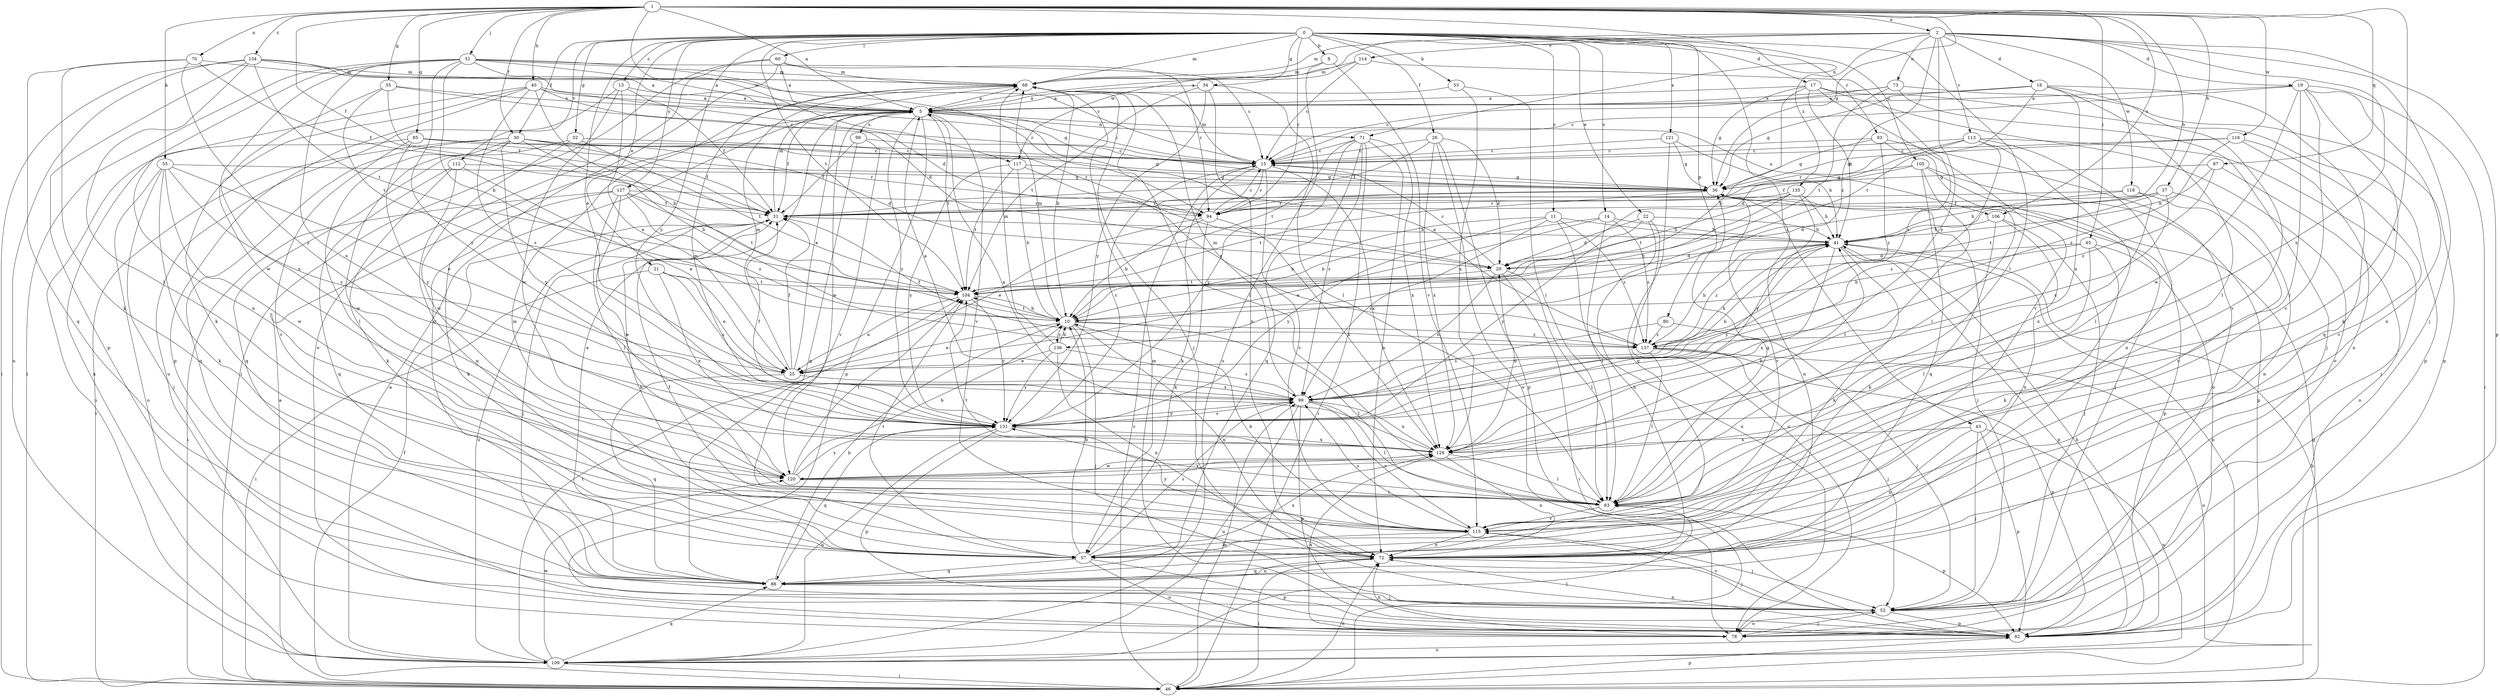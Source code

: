 strict digraph  {
0;
1;
2;
5;
8;
10;
11;
13;
14;
15;
17;
18;
19;
20;
21;
22;
25;
26;
30;
31;
32;
34;
35;
36;
37;
40;
41;
43;
45;
46;
51;
52;
53;
55;
57;
60;
63;
68;
70;
71;
72;
73;
78;
80;
82;
85;
87;
88;
93;
94;
98;
99;
104;
105;
106;
109;
112;
113;
114;
115;
116;
117;
118;
120;
121;
126;
127;
131;
134;
135;
136;
137;
0 -> 8  [label=b];
0 -> 11  [label=c];
0 -> 13  [label=c];
0 -> 14  [label=c];
0 -> 17  [label=d];
0 -> 21  [label=e];
0 -> 22  [label=e];
0 -> 25  [label=e];
0 -> 26  [label=f];
0 -> 30  [label=f];
0 -> 32  [label=g];
0 -> 34  [label=g];
0 -> 43  [label=i];
0 -> 53  [label=k];
0 -> 60  [label=l];
0 -> 63  [label=l];
0 -> 68  [label=m];
0 -> 80  [label=p];
0 -> 93  [label=r];
0 -> 94  [label=r];
0 -> 104  [label=t];
0 -> 105  [label=u];
0 -> 112  [label=v];
0 -> 121  [label=x];
0 -> 127  [label=y];
0 -> 131  [label=y];
1 -> 2  [label=a];
1 -> 5  [label=a];
1 -> 30  [label=f];
1 -> 31  [label=f];
1 -> 35  [label=g];
1 -> 36  [label=g];
1 -> 37  [label=h];
1 -> 40  [label=h];
1 -> 41  [label=h];
1 -> 45  [label=i];
1 -> 51  [label=j];
1 -> 55  [label=k];
1 -> 70  [label=n];
1 -> 71  [label=n];
1 -> 85  [label=q];
1 -> 87  [label=q];
1 -> 106  [label=u];
1 -> 116  [label=w];
1 -> 117  [label=w];
1 -> 126  [label=x];
1 -> 134  [label=z];
2 -> 18  [label=d];
2 -> 19  [label=d];
2 -> 52  [label=j];
2 -> 68  [label=m];
2 -> 73  [label=o];
2 -> 82  [label=p];
2 -> 113  [label=v];
2 -> 114  [label=v];
2 -> 117  [label=w];
2 -> 118  [label=w];
2 -> 126  [label=x];
2 -> 131  [label=y];
2 -> 135  [label=z];
2 -> 136  [label=z];
5 -> 15  [label=c];
5 -> 31  [label=f];
5 -> 71  [label=n];
5 -> 82  [label=p];
5 -> 98  [label=s];
5 -> 104  [label=t];
5 -> 106  [label=u];
5 -> 115  [label=v];
5 -> 120  [label=w];
5 -> 131  [label=y];
8 -> 68  [label=m];
8 -> 109  [label=u];
8 -> 115  [label=v];
10 -> 25  [label=e];
10 -> 52  [label=j];
10 -> 63  [label=l];
10 -> 68  [label=m];
10 -> 72  [label=n];
10 -> 104  [label=t];
10 -> 136  [label=z];
10 -> 137  [label=z];
11 -> 10  [label=b];
11 -> 41  [label=h];
11 -> 78  [label=o];
11 -> 99  [label=s];
11 -> 131  [label=y];
11 -> 137  [label=z];
13 -> 5  [label=a];
13 -> 25  [label=e];
13 -> 31  [label=f];
13 -> 109  [label=u];
13 -> 120  [label=w];
14 -> 10  [label=b];
14 -> 25  [label=e];
14 -> 41  [label=h];
14 -> 63  [label=l];
14 -> 137  [label=z];
15 -> 36  [label=g];
15 -> 57  [label=k];
15 -> 68  [label=m];
15 -> 94  [label=r];
15 -> 115  [label=v];
15 -> 126  [label=x];
17 -> 5  [label=a];
17 -> 10  [label=b];
17 -> 36  [label=g];
17 -> 41  [label=h];
17 -> 78  [label=o];
17 -> 82  [label=p];
17 -> 115  [label=v];
18 -> 5  [label=a];
18 -> 36  [label=g];
18 -> 63  [label=l];
18 -> 88  [label=q];
18 -> 104  [label=t];
18 -> 115  [label=v];
18 -> 126  [label=x];
19 -> 5  [label=a];
19 -> 15  [label=c];
19 -> 46  [label=i];
19 -> 57  [label=k];
19 -> 63  [label=l];
19 -> 72  [label=n];
19 -> 115  [label=v];
19 -> 120  [label=w];
20 -> 15  [label=c];
20 -> 46  [label=i];
20 -> 63  [label=l];
20 -> 99  [label=s];
20 -> 104  [label=t];
21 -> 25  [label=e];
21 -> 46  [label=i];
21 -> 99  [label=s];
21 -> 104  [label=t];
21 -> 126  [label=x];
22 -> 20  [label=d];
22 -> 41  [label=h];
22 -> 72  [label=n];
22 -> 78  [label=o];
22 -> 131  [label=y];
25 -> 5  [label=a];
25 -> 31  [label=f];
25 -> 41  [label=h];
25 -> 68  [label=m];
25 -> 88  [label=q];
25 -> 99  [label=s];
26 -> 15  [label=c];
26 -> 20  [label=d];
26 -> 31  [label=f];
26 -> 78  [label=o];
26 -> 82  [label=p];
26 -> 126  [label=x];
30 -> 10  [label=b];
30 -> 15  [label=c];
30 -> 20  [label=d];
30 -> 31  [label=f];
30 -> 46  [label=i];
30 -> 63  [label=l];
30 -> 88  [label=q];
30 -> 94  [label=r];
30 -> 120  [label=w];
30 -> 131  [label=y];
31 -> 41  [label=h];
31 -> 52  [label=j];
31 -> 57  [label=k];
31 -> 68  [label=m];
31 -> 109  [label=u];
32 -> 15  [label=c];
32 -> 88  [label=q];
32 -> 104  [label=t];
32 -> 120  [label=w];
34 -> 5  [label=a];
34 -> 63  [label=l];
34 -> 72  [label=n];
34 -> 104  [label=t];
34 -> 131  [label=y];
35 -> 5  [label=a];
35 -> 15  [label=c];
35 -> 31  [label=f];
35 -> 104  [label=t];
35 -> 126  [label=x];
36 -> 31  [label=f];
36 -> 52  [label=j];
36 -> 72  [label=n];
36 -> 82  [label=p];
36 -> 94  [label=r];
36 -> 104  [label=t];
36 -> 115  [label=v];
37 -> 20  [label=d];
37 -> 31  [label=f];
37 -> 72  [label=n];
37 -> 99  [label=s];
37 -> 104  [label=t];
40 -> 5  [label=a];
40 -> 10  [label=b];
40 -> 20  [label=d];
40 -> 36  [label=g];
40 -> 57  [label=k];
40 -> 82  [label=p];
40 -> 99  [label=s];
40 -> 109  [label=u];
41 -> 20  [label=d];
41 -> 46  [label=i];
41 -> 57  [label=k];
41 -> 82  [label=p];
41 -> 126  [label=x];
41 -> 131  [label=y];
41 -> 137  [label=z];
43 -> 52  [label=j];
43 -> 72  [label=n];
43 -> 82  [label=p];
43 -> 109  [label=u];
43 -> 126  [label=x];
45 -> 10  [label=b];
45 -> 20  [label=d];
45 -> 57  [label=k];
45 -> 63  [label=l];
45 -> 78  [label=o];
46 -> 5  [label=a];
46 -> 15  [label=c];
46 -> 31  [label=f];
46 -> 36  [label=g];
46 -> 41  [label=h];
46 -> 72  [label=n];
46 -> 82  [label=p];
46 -> 99  [label=s];
51 -> 5  [label=a];
51 -> 10  [label=b];
51 -> 15  [label=c];
51 -> 20  [label=d];
51 -> 46  [label=i];
51 -> 68  [label=m];
51 -> 72  [label=n];
51 -> 94  [label=r];
51 -> 120  [label=w];
51 -> 126  [label=x];
51 -> 131  [label=y];
52 -> 78  [label=o];
52 -> 82  [label=p];
52 -> 115  [label=v];
53 -> 5  [label=a];
53 -> 63  [label=l];
53 -> 126  [label=x];
55 -> 25  [label=e];
55 -> 36  [label=g];
55 -> 52  [label=j];
55 -> 57  [label=k];
55 -> 78  [label=o];
55 -> 99  [label=s];
55 -> 120  [label=w];
57 -> 10  [label=b];
57 -> 68  [label=m];
57 -> 78  [label=o];
57 -> 82  [label=p];
57 -> 88  [label=q];
57 -> 99  [label=s];
57 -> 104  [label=t];
57 -> 126  [label=x];
60 -> 5  [label=a];
60 -> 46  [label=i];
60 -> 68  [label=m];
60 -> 78  [label=o];
60 -> 88  [label=q];
60 -> 94  [label=r];
63 -> 36  [label=g];
63 -> 82  [label=p];
63 -> 104  [label=t];
63 -> 115  [label=v];
68 -> 5  [label=a];
68 -> 10  [label=b];
68 -> 52  [label=j];
68 -> 63  [label=l];
70 -> 31  [label=f];
70 -> 57  [label=k];
70 -> 68  [label=m];
70 -> 88  [label=q];
70 -> 131  [label=y];
71 -> 15  [label=c];
71 -> 46  [label=i];
71 -> 72  [label=n];
71 -> 88  [label=q];
71 -> 99  [label=s];
71 -> 104  [label=t];
71 -> 126  [label=x];
71 -> 131  [label=y];
72 -> 31  [label=f];
72 -> 46  [label=i];
72 -> 52  [label=j];
72 -> 88  [label=q];
73 -> 5  [label=a];
73 -> 15  [label=c];
73 -> 52  [label=j];
73 -> 82  [label=p];
73 -> 104  [label=t];
78 -> 52  [label=j];
78 -> 72  [label=n];
78 -> 126  [label=x];
80 -> 52  [label=j];
80 -> 99  [label=s];
80 -> 137  [label=z];
82 -> 41  [label=h];
82 -> 68  [label=m];
82 -> 72  [label=n];
82 -> 109  [label=u];
85 -> 15  [label=c];
85 -> 36  [label=g];
85 -> 94  [label=r];
85 -> 109  [label=u];
85 -> 115  [label=v];
85 -> 131  [label=y];
87 -> 36  [label=g];
87 -> 41  [label=h];
87 -> 78  [label=o];
87 -> 137  [label=z];
88 -> 5  [label=a];
88 -> 10  [label=b];
88 -> 52  [label=j];
88 -> 72  [label=n];
93 -> 15  [label=c];
93 -> 36  [label=g];
93 -> 63  [label=l];
93 -> 78  [label=o];
93 -> 137  [label=z];
94 -> 10  [label=b];
94 -> 15  [label=c];
94 -> 25  [label=e];
94 -> 57  [label=k];
94 -> 126  [label=x];
98 -> 15  [label=c];
98 -> 31  [label=f];
98 -> 88  [label=q];
98 -> 115  [label=v];
99 -> 5  [label=a];
99 -> 41  [label=h];
99 -> 63  [label=l];
99 -> 68  [label=m];
99 -> 82  [label=p];
99 -> 109  [label=u];
99 -> 115  [label=v];
99 -> 126  [label=x];
99 -> 131  [label=y];
104 -> 10  [label=b];
104 -> 25  [label=e];
104 -> 131  [label=y];
105 -> 31  [label=f];
105 -> 36  [label=g];
105 -> 52  [label=j];
105 -> 63  [label=l];
105 -> 82  [label=p];
105 -> 88  [label=q];
106 -> 41  [label=h];
106 -> 52  [label=j];
106 -> 57  [label=k];
106 -> 72  [label=n];
109 -> 5  [label=a];
109 -> 46  [label=i];
109 -> 63  [label=l];
109 -> 88  [label=q];
109 -> 104  [label=t];
109 -> 120  [label=w];
112 -> 25  [label=e];
112 -> 36  [label=g];
112 -> 57  [label=k];
112 -> 72  [label=n];
112 -> 88  [label=q];
113 -> 15  [label=c];
113 -> 20  [label=d];
113 -> 52  [label=j];
113 -> 63  [label=l];
113 -> 72  [label=n];
113 -> 94  [label=r];
113 -> 99  [label=s];
114 -> 5  [label=a];
114 -> 15  [label=c];
114 -> 68  [label=m];
114 -> 99  [label=s];
115 -> 10  [label=b];
115 -> 52  [label=j];
115 -> 57  [label=k];
115 -> 72  [label=n];
115 -> 99  [label=s];
115 -> 131  [label=y];
116 -> 15  [label=c];
116 -> 36  [label=g];
116 -> 72  [label=n];
116 -> 115  [label=v];
116 -> 137  [label=z];
117 -> 10  [label=b];
117 -> 36  [label=g];
117 -> 104  [label=t];
117 -> 131  [label=y];
117 -> 137  [label=z];
118 -> 31  [label=f];
118 -> 41  [label=h];
118 -> 115  [label=v];
118 -> 126  [label=x];
120 -> 10  [label=b];
120 -> 41  [label=h];
120 -> 63  [label=l];
120 -> 104  [label=t];
120 -> 126  [label=x];
120 -> 131  [label=y];
121 -> 15  [label=c];
121 -> 36  [label=g];
121 -> 41  [label=h];
121 -> 88  [label=q];
126 -> 5  [label=a];
126 -> 20  [label=d];
126 -> 63  [label=l];
126 -> 72  [label=n];
126 -> 120  [label=w];
127 -> 31  [label=f];
127 -> 46  [label=i];
127 -> 57  [label=k];
127 -> 63  [label=l];
127 -> 94  [label=r];
127 -> 104  [label=t];
127 -> 120  [label=w];
127 -> 137  [label=z];
131 -> 15  [label=c];
131 -> 31  [label=f];
131 -> 68  [label=m];
131 -> 82  [label=p];
131 -> 88  [label=q];
131 -> 99  [label=s];
131 -> 109  [label=u];
131 -> 126  [label=x];
134 -> 5  [label=a];
134 -> 15  [label=c];
134 -> 46  [label=i];
134 -> 63  [label=l];
134 -> 68  [label=m];
134 -> 82  [label=p];
134 -> 104  [label=t];
134 -> 109  [label=u];
135 -> 10  [label=b];
135 -> 41  [label=h];
135 -> 94  [label=r];
135 -> 104  [label=t];
135 -> 131  [label=y];
136 -> 10  [label=b];
136 -> 25  [label=e];
136 -> 68  [label=m];
136 -> 72  [label=n];
136 -> 99  [label=s];
136 -> 131  [label=y];
137 -> 5  [label=a];
137 -> 31  [label=f];
137 -> 41  [label=h];
137 -> 52  [label=j];
137 -> 63  [label=l];
137 -> 82  [label=p];
137 -> 109  [label=u];
}
